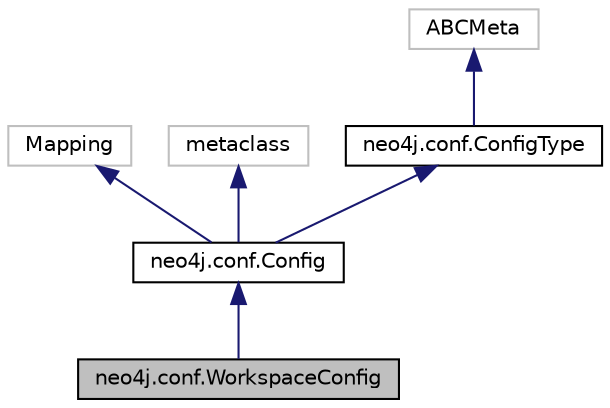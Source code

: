 digraph "neo4j.conf.WorkspaceConfig"
{
 // LATEX_PDF_SIZE
  edge [fontname="Helvetica",fontsize="10",labelfontname="Helvetica",labelfontsize="10"];
  node [fontname="Helvetica",fontsize="10",shape=record];
  Node1 [label="neo4j.conf.WorkspaceConfig",height=0.2,width=0.4,color="black", fillcolor="grey75", style="filled", fontcolor="black",tooltip=" "];
  Node2 -> Node1 [dir="back",color="midnightblue",fontsize="10",style="solid"];
  Node2 [label="neo4j.conf.Config",height=0.2,width=0.4,color="black", fillcolor="white", style="filled",URL="$classneo4j_1_1conf_1_1_config.html",tooltip=" "];
  Node3 -> Node2 [dir="back",color="midnightblue",fontsize="10",style="solid"];
  Node3 [label="Mapping",height=0.2,width=0.4,color="grey75", fillcolor="white", style="filled",tooltip=" "];
  Node4 -> Node2 [dir="back",color="midnightblue",fontsize="10",style="solid"];
  Node4 [label="metaclass",height=0.2,width=0.4,color="grey75", fillcolor="white", style="filled",tooltip=" "];
  Node5 -> Node2 [dir="back",color="midnightblue",fontsize="10",style="solid"];
  Node5 [label="neo4j.conf.ConfigType",height=0.2,width=0.4,color="black", fillcolor="white", style="filled",URL="$classneo4j_1_1conf_1_1_config_type.html",tooltip=" "];
  Node6 -> Node5 [dir="back",color="midnightblue",fontsize="10",style="solid"];
  Node6 [label="ABCMeta",height=0.2,width=0.4,color="grey75", fillcolor="white", style="filled",tooltip=" "];
}

